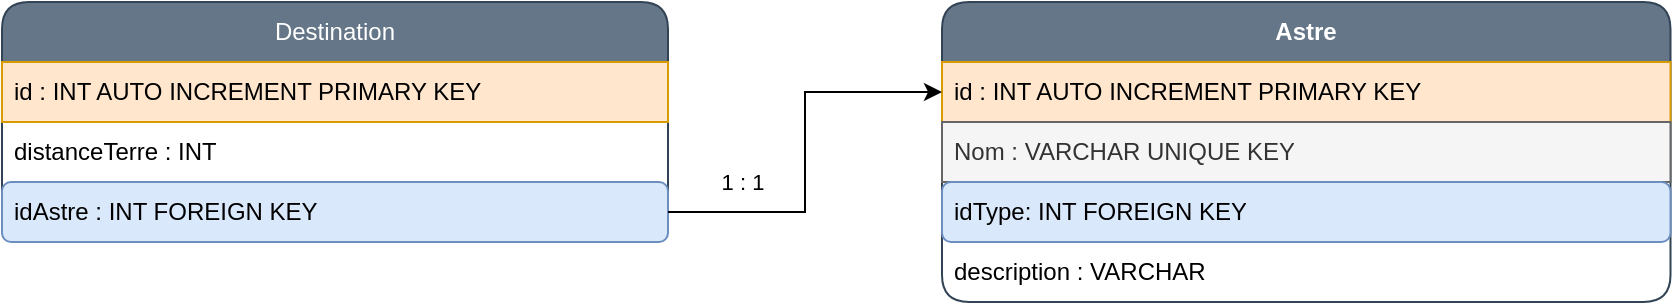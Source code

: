 <mxfile version="20.6.0" type="device"><diagram id="YQ43JQoLpdU_zLVYz1gE" name="Page-1"><mxGraphModel dx="1635" dy="838" grid="1" gridSize="10" guides="1" tooltips="1" connect="1" arrows="1" fold="1" page="1" pageScale="1" pageWidth="827" pageHeight="1169" math="0" shadow="0"><root><mxCell id="0"/><mxCell id="1" parent="0"/><mxCell id="DlRKCswvBXi404O-7Rlm-1" value="Destination" style="swimlane;fontStyle=0;childLayout=stackLayout;horizontal=1;startSize=30;horizontalStack=0;resizeParent=1;resizeParentMax=0;resizeLast=0;collapsible=1;marginBottom=0;whiteSpace=wrap;html=1;rounded=1;fillColor=#647687;fontColor=#ffffff;strokeColor=#314354;" vertex="1" parent="1"><mxGeometry x="130" y="700" width="333" height="120" as="geometry"/></mxCell><mxCell id="DlRKCswvBXi404O-7Rlm-2" value="id : INT AUTO INCREMENT PRIMARY KEY" style="text;strokeColor=#d79b00;fillColor=#ffe6cc;align=left;verticalAlign=middle;spacingLeft=4;spacingRight=4;overflow=hidden;points=[[0,0.5],[1,0.5]];portConstraint=eastwest;rotatable=0;whiteSpace=wrap;html=1;" vertex="1" parent="DlRKCswvBXi404O-7Rlm-1"><mxGeometry y="30" width="333" height="30" as="geometry"/></mxCell><mxCell id="DlRKCswvBXi404O-7Rlm-3" value="distanceTerre : INT" style="text;strokeColor=none;fillColor=none;align=left;verticalAlign=middle;spacingLeft=4;spacingRight=4;overflow=hidden;points=[[0,0.5],[1,0.5]];portConstraint=eastwest;rotatable=0;whiteSpace=wrap;html=1;rounded=1;" vertex="1" parent="DlRKCswvBXi404O-7Rlm-1"><mxGeometry y="60" width="333" height="30" as="geometry"/></mxCell><mxCell id="DlRKCswvBXi404O-7Rlm-4" value="idAstre : INT FOREIGN KEY" style="text;strokeColor=#6c8ebf;fillColor=#dae8fc;align=left;verticalAlign=middle;spacingLeft=4;spacingRight=4;overflow=hidden;points=[[0,0.5],[1,0.5]];portConstraint=eastwest;rotatable=0;whiteSpace=wrap;html=1;rounded=1;" vertex="1" parent="DlRKCswvBXi404O-7Rlm-1"><mxGeometry y="90" width="333" height="30" as="geometry"/></mxCell><mxCell id="DlRKCswvBXi404O-7Rlm-5" value="&lt;b&gt;Astre&lt;/b&gt;" style="swimlane;fontStyle=0;childLayout=stackLayout;horizontal=1;startSize=30;horizontalStack=0;resizeParent=1;resizeParentMax=0;resizeLast=0;collapsible=1;marginBottom=0;whiteSpace=wrap;html=1;rounded=1;fillColor=#647687;fontColor=#ffffff;strokeColor=#314354;" vertex="1" parent="1"><mxGeometry x="600" y="700" width="364.25" height="150" as="geometry"/></mxCell><mxCell id="DlRKCswvBXi404O-7Rlm-6" value="id : INT AUTO INCREMENT PRIMARY KEY" style="text;strokeColor=#d79b00;fillColor=#ffe6cc;align=left;verticalAlign=middle;spacingLeft=4;spacingRight=4;overflow=hidden;points=[[0,0.5],[1,0.5]];portConstraint=eastwest;rotatable=0;whiteSpace=wrap;html=1;" vertex="1" parent="DlRKCswvBXi404O-7Rlm-5"><mxGeometry y="30" width="364.25" height="30" as="geometry"/></mxCell><mxCell id="DlRKCswvBXi404O-7Rlm-7" value="Nom : VARCHAR UNIQUE KEY" style="text;strokeColor=#666666;fillColor=#f5f5f5;align=left;verticalAlign=middle;spacingLeft=4;spacingRight=4;overflow=hidden;points=[[0,0.5],[1,0.5]];portConstraint=eastwest;rotatable=0;whiteSpace=wrap;html=1;fontColor=#333333;" vertex="1" parent="DlRKCswvBXi404O-7Rlm-5"><mxGeometry y="60" width="364.25" height="30" as="geometry"/></mxCell><mxCell id="DlRKCswvBXi404O-7Rlm-8" value="idType: INT FOREIGN KEY" style="text;strokeColor=#6c8ebf;fillColor=#dae8fc;align=left;verticalAlign=middle;spacingLeft=4;spacingRight=4;overflow=hidden;points=[[0,0.5],[1,0.5]];portConstraint=eastwest;rotatable=0;whiteSpace=wrap;html=1;rounded=1;" vertex="1" parent="DlRKCswvBXi404O-7Rlm-5"><mxGeometry y="90" width="364.25" height="30" as="geometry"/></mxCell><mxCell id="DlRKCswvBXi404O-7Rlm-9" value="description : VARCHAR" style="text;strokeColor=none;fillColor=none;align=left;verticalAlign=middle;spacingLeft=4;spacingRight=4;overflow=hidden;points=[[0,0.5],[1,0.5]];portConstraint=eastwest;rotatable=0;whiteSpace=wrap;html=1;rounded=1;" vertex="1" parent="DlRKCswvBXi404O-7Rlm-5"><mxGeometry y="120" width="364.25" height="30" as="geometry"/></mxCell><mxCell id="DlRKCswvBXi404O-7Rlm-11" style="edgeStyle=orthogonalEdgeStyle;rounded=0;orthogonalLoop=1;jettySize=auto;html=1;entryX=0;entryY=0.5;entryDx=0;entryDy=0;" edge="1" parent="1" source="DlRKCswvBXi404O-7Rlm-4" target="DlRKCswvBXi404O-7Rlm-6"><mxGeometry relative="1" as="geometry"/></mxCell><mxCell id="DlRKCswvBXi404O-7Rlm-12" value="1 : 1" style="edgeLabel;html=1;align=center;verticalAlign=middle;resizable=0;points=[];" vertex="1" connectable="0" parent="DlRKCswvBXi404O-7Rlm-11"><mxGeometry x="-0.515" y="-2" relative="1" as="geometry"><mxPoint x="-11" y="-17" as="offset"/></mxGeometry></mxCell></root></mxGraphModel></diagram></mxfile>